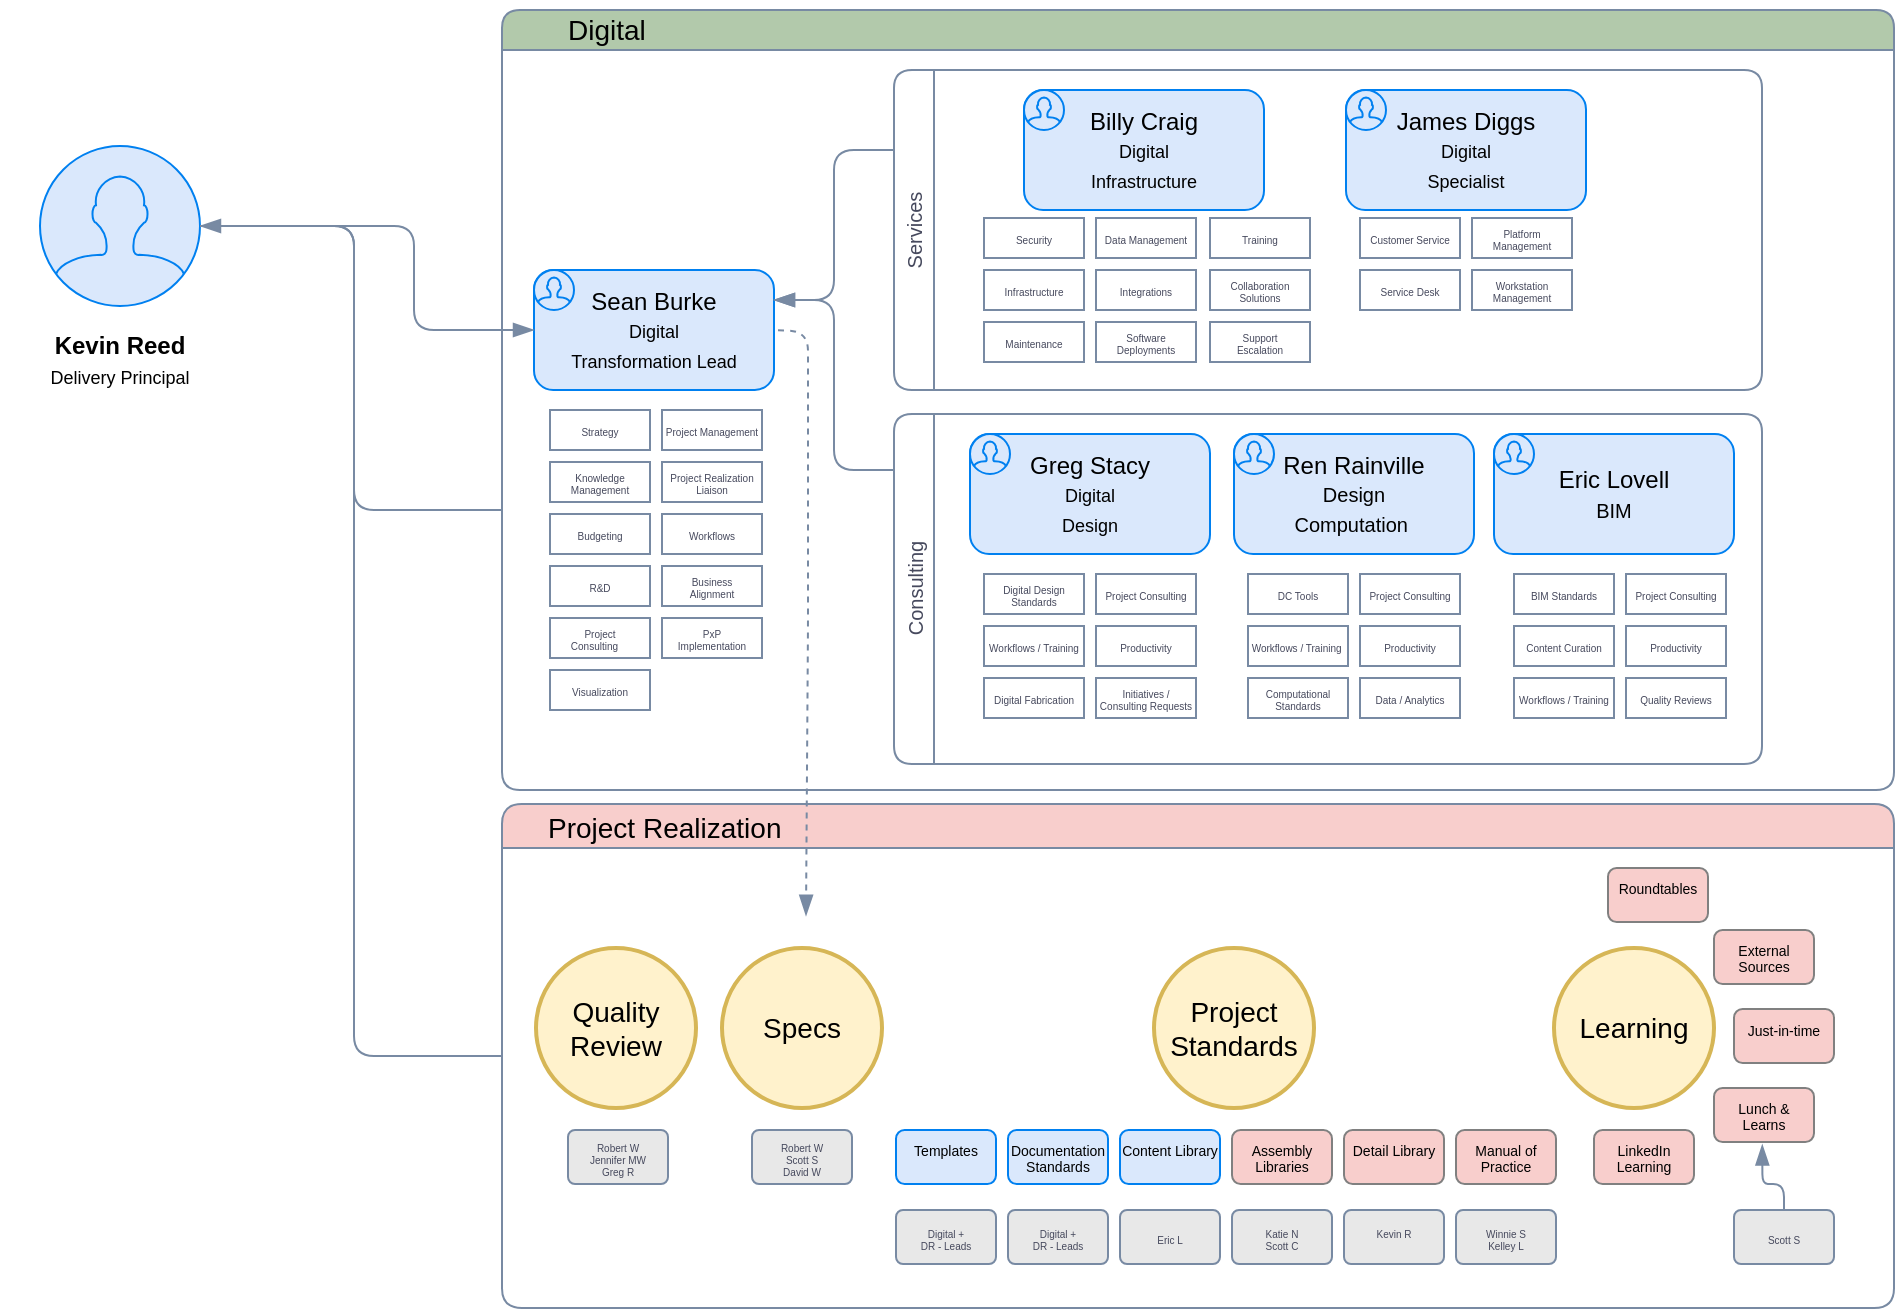 <mxfile version="21.2.1" type="github">
  <diagram id="prtHgNgQTEPvFCAcTncT" name="Page-1">
    <mxGraphModel dx="1470" dy="2276" grid="1" gridSize="10" guides="1" tooltips="1" connect="1" arrows="1" fold="1" page="1" pageScale="1" pageWidth="827" pageHeight="1169" math="0" shadow="0">
      <root>
        <mxCell id="0" />
        <mxCell id="1" parent="0" />
        <mxCell id="FGJcHL9Y1ml9AOconmwc-69" value="" style="swimlane;whiteSpace=wrap;html=1;align=center;labelBackgroundColor=default;endArrow=none;rounded=1;strokeColor=#788AA3;fontColor=#46495D;endFill=0;startSize=22;endSize=8;fillColor=#F8CECC;" parent="1" vertex="1">
          <mxGeometry x="334" y="437" width="696" height="252" as="geometry" />
        </mxCell>
        <mxCell id="FGJcHL9Y1ml9AOconmwc-98" value="Project Realization" style="text;align=left;labelBackgroundColor=none;fontSize=14;" parent="FGJcHL9Y1ml9AOconmwc-69" vertex="1">
          <mxGeometry x="21" y="-3" width="110" height="20" as="geometry" />
        </mxCell>
        <mxCell id="FGJcHL9Y1ml9AOconmwc-101" value="Quality Review" style="ellipse;whiteSpace=wrap;html=1;aspect=fixed;fontSize=14;fillColor=#fff2cc;strokeColor=#d6b656;strokeWidth=2;rounded=1;arcSize=12;" parent="FGJcHL9Y1ml9AOconmwc-69" vertex="1">
          <mxGeometry x="17" y="72" width="80" height="80" as="geometry" />
        </mxCell>
        <mxCell id="-M8wyw6FT1LA_XMjb7wH-20" value="Specs" style="ellipse;whiteSpace=wrap;html=1;aspect=fixed;fontSize=14;fillColor=#fff2cc;strokeColor=#d6b656;strokeWidth=2;rounded=1;arcSize=12;" vertex="1" parent="FGJcHL9Y1ml9AOconmwc-69">
          <mxGeometry x="110" y="72" width="80" height="80" as="geometry" />
        </mxCell>
        <mxCell id="-M8wyw6FT1LA_XMjb7wH-21" value="Project Standards" style="ellipse;whiteSpace=wrap;html=1;aspect=fixed;fontSize=14;fillColor=#fff2cc;strokeColor=#d6b656;strokeWidth=2;rounded=1;arcSize=12;" vertex="1" parent="FGJcHL9Y1ml9AOconmwc-69">
          <mxGeometry x="326" y="72" width="80" height="80" as="geometry" />
        </mxCell>
        <mxCell id="-M8wyw6FT1LA_XMjb7wH-22" value="Learning" style="ellipse;whiteSpace=wrap;html=1;aspect=fixed;fontSize=14;fillColor=#fff2cc;strokeColor=#d6b656;strokeWidth=2;rounded=1;arcSize=12;" vertex="1" parent="FGJcHL9Y1ml9AOconmwc-69">
          <mxGeometry x="526" y="72" width="80" height="80" as="geometry" />
        </mxCell>
        <mxCell id="-M8wyw6FT1LA_XMjb7wH-113" value="Robert W&#xa;Jennifer MW&#xa;Greg R" style="rounded=1;align=center;arcSize=13;fillColor=#E8E8E8;strokeColor=#788AA3;fontColor=#46495D;fontStyle=0;startSize=20;labelBackgroundColor=none;endArrow=none;startArrow=classic;startFill=1;endFill=0;endSize=8;verticalAlign=middle;whiteSpace=wrap;fontSize=5;glass=0;" vertex="1" parent="FGJcHL9Y1ml9AOconmwc-69">
          <mxGeometry x="33" y="163" width="50" height="27" as="geometry" />
        </mxCell>
        <mxCell id="-M8wyw6FT1LA_XMjb7wH-114" value="Digital + &#xa;DR - Leads" style="rounded=1;align=center;arcSize=13;fillColor=#E8E8E8;strokeColor=#788AA3;fontColor=#46495D;fontStyle=0;startSize=20;labelBackgroundColor=none;endArrow=none;startArrow=classic;startFill=1;endFill=0;endSize=8;verticalAlign=middle;whiteSpace=wrap;fontSize=5;glass=0;" vertex="1" parent="FGJcHL9Y1ml9AOconmwc-69">
          <mxGeometry x="197" y="203" width="50" height="27" as="geometry" />
        </mxCell>
        <mxCell id="-M8wyw6FT1LA_XMjb7wH-115" value="Robert W&#xa;Scott S&#xa;David W" style="rounded=1;align=center;arcSize=13;fillColor=#E8E8E8;strokeColor=#788AA3;fontColor=#46495D;fontStyle=0;startSize=20;labelBackgroundColor=none;endArrow=none;startArrow=classic;startFill=1;endFill=0;endSize=8;verticalAlign=middle;whiteSpace=wrap;fontSize=5;glass=0;" vertex="1" parent="FGJcHL9Y1ml9AOconmwc-69">
          <mxGeometry x="125" y="163" width="50" height="27" as="geometry" />
        </mxCell>
        <mxCell id="-M8wyw6FT1LA_XMjb7wH-116" value="Templates" style="rounded=1;align=center;arcSize=16;fillColor=#dae8fc;strokeColor=#0080F0;fontColor=default;fontStyle=0;startSize=20;labelBackgroundColor=none;endArrow=none;startArrow=classic;startFill=1;endFill=0;endSize=8;verticalAlign=top;whiteSpace=wrap;fontSize=7;glass=0;strokeWidth=1;shadow=0;dashed=0;" vertex="1" parent="FGJcHL9Y1ml9AOconmwc-69">
          <mxGeometry x="197" y="163" width="50" height="27" as="geometry" />
        </mxCell>
        <mxCell id="-M8wyw6FT1LA_XMjb7wH-117" value="Digital +&#xa;DR - Leads" style="rounded=1;align=center;arcSize=13;fillColor=#E8E8E8;strokeColor=#788AA3;fontColor=#46495D;fontStyle=0;startSize=20;labelBackgroundColor=none;endArrow=none;startArrow=classic;startFill=1;endFill=0;endSize=8;verticalAlign=middle;whiteSpace=wrap;fontSize=5;glass=0;" vertex="1" parent="FGJcHL9Y1ml9AOconmwc-69">
          <mxGeometry x="253" y="203" width="50" height="27" as="geometry" />
        </mxCell>
        <mxCell id="-M8wyw6FT1LA_XMjb7wH-118" value="Documentation Standards" style="rounded=1;align=center;arcSize=16;fillColor=#dae8fc;strokeColor=#0080F0;fontColor=default;fontStyle=0;startSize=20;labelBackgroundColor=none;endArrow=none;startArrow=classic;startFill=1;endFill=0;endSize=8;verticalAlign=top;whiteSpace=wrap;fontSize=7;glass=0;strokeWidth=1;shadow=0;dashed=0;" vertex="1" parent="FGJcHL9Y1ml9AOconmwc-69">
          <mxGeometry x="253" y="163" width="50" height="27" as="geometry" />
        </mxCell>
        <mxCell id="-M8wyw6FT1LA_XMjb7wH-119" value="Eric L" style="rounded=1;align=center;arcSize=13;fillColor=#E8E8E8;strokeColor=#788AA3;fontColor=#46495D;fontStyle=0;startSize=20;labelBackgroundColor=none;endArrow=none;startArrow=classic;startFill=1;endFill=0;endSize=8;verticalAlign=middle;whiteSpace=wrap;fontSize=5;glass=0;" vertex="1" parent="FGJcHL9Y1ml9AOconmwc-69">
          <mxGeometry x="309" y="203" width="50" height="27" as="geometry" />
        </mxCell>
        <mxCell id="-M8wyw6FT1LA_XMjb7wH-120" value="Content Library" style="rounded=1;align=center;arcSize=16;fillColor=#dae8fc;strokeColor=#0080F0;fontColor=default;fontStyle=0;startSize=20;labelBackgroundColor=none;endArrow=none;startArrow=classic;startFill=1;endFill=0;endSize=8;verticalAlign=top;whiteSpace=wrap;fontSize=7;glass=0;strokeWidth=1;shadow=0;dashed=0;" vertex="1" parent="FGJcHL9Y1ml9AOconmwc-69">
          <mxGeometry x="309" y="163" width="50" height="27" as="geometry" />
        </mxCell>
        <mxCell id="-M8wyw6FT1LA_XMjb7wH-121" value="Katie N&#xa;Scott C" style="rounded=1;align=center;arcSize=13;fillColor=#E8E8E8;strokeColor=#788AA3;fontColor=#46495D;fontStyle=0;startSize=20;labelBackgroundColor=none;endArrow=none;startArrow=classic;startFill=1;endFill=0;endSize=8;verticalAlign=middle;whiteSpace=wrap;fontSize=5;glass=0;" vertex="1" parent="FGJcHL9Y1ml9AOconmwc-69">
          <mxGeometry x="365" y="203" width="50" height="27" as="geometry" />
        </mxCell>
        <mxCell id="-M8wyw6FT1LA_XMjb7wH-122" value="Assembly Libraries" style="rounded=1;align=center;arcSize=16;fillColor=#F8CECC;strokeColor=#808080;fontColor=default;fontStyle=0;startSize=20;labelBackgroundColor=none;endArrow=none;startArrow=classic;startFill=1;endFill=0;endSize=8;verticalAlign=top;whiteSpace=wrap;fontSize=7;glass=0;strokeWidth=1;shadow=0;dashed=0;" vertex="1" parent="FGJcHL9Y1ml9AOconmwc-69">
          <mxGeometry x="365" y="163" width="50" height="27" as="geometry" />
        </mxCell>
        <mxCell id="-M8wyw6FT1LA_XMjb7wH-123" value="Kevin R&#xa;" style="rounded=1;align=center;arcSize=13;fillColor=#E8E8E8;strokeColor=#788AA3;fontColor=#46495D;fontStyle=0;startSize=20;labelBackgroundColor=none;endArrow=none;startArrow=classic;startFill=1;endFill=0;endSize=8;verticalAlign=middle;whiteSpace=wrap;fontSize=5;glass=0;" vertex="1" parent="FGJcHL9Y1ml9AOconmwc-69">
          <mxGeometry x="421" y="203" width="50" height="27" as="geometry" />
        </mxCell>
        <mxCell id="-M8wyw6FT1LA_XMjb7wH-124" value="Detail Library" style="rounded=1;align=center;arcSize=16;fillColor=#F8CECC;strokeColor=#808080;fontColor=default;fontStyle=0;startSize=20;labelBackgroundColor=none;endArrow=none;startArrow=classic;startFill=1;endFill=0;endSize=8;verticalAlign=top;whiteSpace=wrap;fontSize=7;glass=0;strokeWidth=1;shadow=0;dashed=0;" vertex="1" parent="FGJcHL9Y1ml9AOconmwc-69">
          <mxGeometry x="421" y="163" width="50" height="27" as="geometry" />
        </mxCell>
        <mxCell id="-M8wyw6FT1LA_XMjb7wH-125" value="Winnie S&#xa;Kelley L" style="rounded=1;align=center;arcSize=13;fillColor=#E8E8E8;strokeColor=#788AA3;fontColor=#46495D;fontStyle=0;startSize=20;labelBackgroundColor=none;endArrow=none;startArrow=classic;startFill=1;endFill=0;endSize=8;verticalAlign=middle;whiteSpace=wrap;fontSize=5;glass=0;" vertex="1" parent="FGJcHL9Y1ml9AOconmwc-69">
          <mxGeometry x="477" y="203" width="50" height="27" as="geometry" />
        </mxCell>
        <mxCell id="-M8wyw6FT1LA_XMjb7wH-126" value="Manual of Practice" style="rounded=1;align=center;arcSize=16;fillColor=#F8CECC;strokeColor=#808080;fontColor=default;fontStyle=0;startSize=20;labelBackgroundColor=none;endArrow=none;startArrow=classic;startFill=1;endFill=0;endSize=8;verticalAlign=top;whiteSpace=wrap;fontSize=7;glass=0;strokeWidth=1;shadow=0;dashed=0;" vertex="1" parent="FGJcHL9Y1ml9AOconmwc-69">
          <mxGeometry x="477" y="163" width="50" height="27" as="geometry" />
        </mxCell>
        <mxCell id="-M8wyw6FT1LA_XMjb7wH-127" value="LinkedIn Learning" style="rounded=1;align=center;arcSize=16;fillColor=#F8CECC;strokeColor=#808080;fontColor=default;fontStyle=0;startSize=20;labelBackgroundColor=none;endArrow=none;startArrow=classic;startFill=1;endFill=0;endSize=8;verticalAlign=top;whiteSpace=wrap;fontSize=7;glass=0;strokeWidth=1;shadow=0;dashed=0;" vertex="1" parent="FGJcHL9Y1ml9AOconmwc-69">
          <mxGeometry x="546" y="163" width="50" height="27" as="geometry" />
        </mxCell>
        <mxCell id="-M8wyw6FT1LA_XMjb7wH-128" value="Lunch &amp; Learns" style="rounded=1;align=center;arcSize=16;fillColor=#F8CECC;strokeColor=#808080;fontColor=default;fontStyle=0;startSize=20;labelBackgroundColor=none;endArrow=none;startArrow=classic;startFill=1;endFill=0;endSize=8;verticalAlign=top;whiteSpace=wrap;fontSize=7;glass=0;strokeWidth=1;shadow=0;dashed=0;" vertex="1" parent="FGJcHL9Y1ml9AOconmwc-69">
          <mxGeometry x="606" y="142" width="50" height="27" as="geometry" />
        </mxCell>
        <mxCell id="-M8wyw6FT1LA_XMjb7wH-129" value="Just-in-time" style="rounded=1;align=center;arcSize=16;fillColor=#F8CECC;strokeColor=#808080;fontColor=default;fontStyle=0;startSize=20;labelBackgroundColor=none;endArrow=none;startArrow=classic;startFill=1;endFill=0;endSize=8;verticalAlign=top;whiteSpace=wrap;fontSize=7;glass=0;strokeWidth=1;shadow=0;dashed=0;" vertex="1" parent="FGJcHL9Y1ml9AOconmwc-69">
          <mxGeometry x="616" y="102.5" width="50" height="27" as="geometry" />
        </mxCell>
        <mxCell id="-M8wyw6FT1LA_XMjb7wH-130" value="External Sources" style="rounded=1;align=center;arcSize=16;fillColor=#F8CECC;strokeColor=#808080;fontColor=default;fontStyle=0;startSize=20;labelBackgroundColor=none;endArrow=none;startArrow=classic;startFill=1;endFill=0;endSize=8;verticalAlign=top;whiteSpace=wrap;fontSize=7;glass=0;strokeWidth=1;shadow=0;dashed=0;" vertex="1" parent="FGJcHL9Y1ml9AOconmwc-69">
          <mxGeometry x="606" y="63" width="50" height="27" as="geometry" />
        </mxCell>
        <mxCell id="-M8wyw6FT1LA_XMjb7wH-132" style="edgeStyle=orthogonalEdgeStyle;rounded=1;orthogonalLoop=1;jettySize=auto;html=1;entryX=0.483;entryY=1.046;entryDx=0;entryDy=0;entryPerimeter=0;endArrow=blockThin;fontSize=12;strokeColor=#788AA3;fontColor=#46495D;endFill=1;startSize=8;endSize=8;fillColor=#B2C9AB;" edge="1" parent="FGJcHL9Y1ml9AOconmwc-69" source="-M8wyw6FT1LA_XMjb7wH-131" target="-M8wyw6FT1LA_XMjb7wH-128">
          <mxGeometry relative="1" as="geometry">
            <Array as="points">
              <mxPoint x="641" y="190" />
              <mxPoint x="630" y="190" />
            </Array>
          </mxGeometry>
        </mxCell>
        <mxCell id="-M8wyw6FT1LA_XMjb7wH-131" value="Scott S" style="rounded=1;align=center;arcSize=13;fillColor=#E8E8E8;strokeColor=#788AA3;fontColor=#46495D;fontStyle=0;startSize=20;labelBackgroundColor=none;endArrow=none;startArrow=classic;startFill=1;endFill=0;endSize=8;verticalAlign=middle;whiteSpace=wrap;fontSize=5;glass=0;" vertex="1" parent="FGJcHL9Y1ml9AOconmwc-69">
          <mxGeometry x="616" y="203" width="50" height="27" as="geometry" />
        </mxCell>
        <mxCell id="-M8wyw6FT1LA_XMjb7wH-133" value="Roundtables" style="rounded=1;align=center;arcSize=16;fillColor=#F8CECC;strokeColor=#808080;fontColor=default;fontStyle=0;startSize=20;labelBackgroundColor=none;endArrow=none;startArrow=classic;startFill=1;endFill=0;endSize=8;verticalAlign=top;whiteSpace=wrap;fontSize=7;glass=0;strokeWidth=1;shadow=0;dashed=0;" vertex="1" parent="FGJcHL9Y1ml9AOconmwc-69">
          <mxGeometry x="553" y="32" width="50" height="27" as="geometry" />
        </mxCell>
        <mxCell id="FGJcHL9Y1ml9AOconmwc-68" value="" style="swimlane;whiteSpace=wrap;html=1;align=center;labelBackgroundColor=default;endArrow=none;rounded=1;strokeColor=#788AA3;fontColor=#46495D;startArrow=classic;startFill=1;endFill=0;startSize=20;endSize=8;fillColor=#B2C9AB;" parent="1" vertex="1">
          <mxGeometry x="334" y="40" width="696" height="390" as="geometry" />
        </mxCell>
        <mxCell id="FGJcHL9Y1ml9AOconmwc-78" value="" style="group" parent="FGJcHL9Y1ml9AOconmwc-68" vertex="1" connectable="0">
          <mxGeometry x="16" y="130" width="120" height="60" as="geometry" />
        </mxCell>
        <mxCell id="-M8wyw6FT1LA_XMjb7wH-53" style="edgeStyle=orthogonalEdgeStyle;rounded=1;orthogonalLoop=1;jettySize=auto;html=1;endArrow=blockThin;fontSize=12;strokeColor=#788AA3;startSize=8;endSize=8;fillColor=#B2C9AB;dashed=1;endFill=1;" edge="1" parent="FGJcHL9Y1ml9AOconmwc-78">
          <mxGeometry relative="1" as="geometry">
            <mxPoint x="136" y="322.857" as="targetPoint" />
            <mxPoint x="116" y="30.037" as="sourcePoint" />
          </mxGeometry>
        </mxCell>
        <mxCell id="FGJcHL9Y1ml9AOconmwc-74" value="Sean Burke&lt;br&gt;&lt;font style=&quot;font-size: 9px;&quot;&gt;Digital &lt;br&gt;Transformation Lead&lt;/font&gt;" style="whiteSpace=wrap;html=1;fontSize=12;fillColor=#dae8fc;strokeColor=#0080F0;strokeWidth=1;rounded=1;arcSize=16;glass=0;shadow=0;labelBackgroundColor=none;dashed=0;" parent="FGJcHL9Y1ml9AOconmwc-78" vertex="1">
          <mxGeometry width="120" height="60" as="geometry" />
        </mxCell>
        <mxCell id="FGJcHL9Y1ml9AOconmwc-75" value="" style="html=1;verticalLabelPosition=bottom;align=center;labelBackgroundColor=#ffffff;verticalAlign=top;strokeWidth=1;strokeColor=#0080F0;shadow=0;dashed=0;shape=mxgraph.ios7.icons.user;rounded=1;glass=0;fontFamily=Helvetica;fontSize=12;fontColor=default;fillColor=#dae8fc;" parent="FGJcHL9Y1ml9AOconmwc-78" vertex="1">
          <mxGeometry width="20" height="20" as="geometry" />
        </mxCell>
        <mxCell id="-M8wyw6FT1LA_XMjb7wH-44" style="edgeStyle=orthogonalEdgeStyle;rounded=1;orthogonalLoop=1;jettySize=auto;html=1;endArrow=blockThin;fontSize=12;strokeColor=#788AA3;fontColor=#46495D;startSize=8;endSize=8;fillColor=#B2C9AB;endFill=1;startArrow=none;startFill=0;entryX=1;entryY=0.25;entryDx=0;entryDy=0;" edge="1" parent="FGJcHL9Y1ml9AOconmwc-68" source="-M8wyw6FT1LA_XMjb7wH-42" target="FGJcHL9Y1ml9AOconmwc-74">
          <mxGeometry relative="1" as="geometry">
            <mxPoint x="176" y="120" as="targetPoint" />
            <Array as="points">
              <mxPoint x="166" y="70" />
              <mxPoint x="166" y="145" />
            </Array>
          </mxGeometry>
        </mxCell>
        <mxCell id="-M8wyw6FT1LA_XMjb7wH-42" value="&lt;span style=&quot;font-weight: normal;&quot;&gt;&lt;font style=&quot;font-size: 10px;&quot;&gt;Services&lt;/font&gt;&lt;/span&gt;" style="swimlane;horizontal=0;whiteSpace=wrap;html=1;labelBackgroundColor=default;endArrow=blockThin;rounded=1;strokeColor=#788AA3;fontColor=#46495D;startSize=20;endSize=8;fillColor=none;endFill=1;startArrow=classic;startFill=1;" vertex="1" parent="FGJcHL9Y1ml9AOconmwc-68">
          <mxGeometry x="196" y="30" width="434" height="160" as="geometry">
            <mxRectangle x="196" y="30" width="40" height="70" as="alternateBounds" />
          </mxGeometry>
        </mxCell>
        <mxCell id="FGJcHL9Y1ml9AOconmwc-85" value="" style="group" parent="-M8wyw6FT1LA_XMjb7wH-42" vertex="1" connectable="0">
          <mxGeometry x="65" y="10" width="120" height="60" as="geometry" />
        </mxCell>
        <mxCell id="FGJcHL9Y1ml9AOconmwc-86" value="Billy Craig&lt;br&gt;&lt;font style=&quot;font-size: 9px;&quot;&gt;Digital &lt;br&gt;Infrastructure&lt;/font&gt;" style="whiteSpace=wrap;html=1;fontSize=12;fillColor=#dae8fc;strokeColor=#0080F0;strokeWidth=1;rounded=1;arcSize=16;glass=0;shadow=0;labelBackgroundColor=none;dashed=0;" parent="FGJcHL9Y1ml9AOconmwc-85" vertex="1">
          <mxGeometry width="120" height="60" as="geometry" />
        </mxCell>
        <mxCell id="FGJcHL9Y1ml9AOconmwc-87" value="" style="html=1;verticalLabelPosition=bottom;align=center;labelBackgroundColor=#ffffff;verticalAlign=top;strokeWidth=1;strokeColor=#0080F0;shadow=0;dashed=0;shape=mxgraph.ios7.icons.user;rounded=1;glass=0;fontFamily=Helvetica;fontSize=12;fontColor=default;fillColor=#dae8fc;" parent="FGJcHL9Y1ml9AOconmwc-85" vertex="1">
          <mxGeometry width="20" height="20" as="geometry" />
        </mxCell>
        <mxCell id="FGJcHL9Y1ml9AOconmwc-82" value="" style="group" parent="-M8wyw6FT1LA_XMjb7wH-42" vertex="1" connectable="0">
          <mxGeometry x="226" y="10" width="120" height="60" as="geometry" />
        </mxCell>
        <mxCell id="FGJcHL9Y1ml9AOconmwc-83" value="James Diggs&lt;br&gt;&lt;font style=&quot;font-size: 9px;&quot;&gt;Digital &lt;br&gt;Specialist&lt;/font&gt;" style="whiteSpace=wrap;html=1;fontSize=12;fillColor=#dae8fc;strokeColor=#0080F0;strokeWidth=1;rounded=1;arcSize=16;glass=0;shadow=0;labelBackgroundColor=none;dashed=0;" parent="FGJcHL9Y1ml9AOconmwc-82" vertex="1">
          <mxGeometry width="120" height="60" as="geometry" />
        </mxCell>
        <mxCell id="FGJcHL9Y1ml9AOconmwc-84" value="" style="html=1;verticalLabelPosition=bottom;align=center;labelBackgroundColor=#ffffff;verticalAlign=top;strokeWidth=1;strokeColor=#0080F0;shadow=0;dashed=0;shape=mxgraph.ios7.icons.user;rounded=1;glass=0;fontFamily=Helvetica;fontSize=12;fontColor=default;fillColor=#dae8fc;" parent="FGJcHL9Y1ml9AOconmwc-82" vertex="1">
          <mxGeometry width="20" height="20" as="geometry" />
        </mxCell>
        <mxCell id="-M8wyw6FT1LA_XMjb7wH-96" value="" style="group" vertex="1" connectable="0" parent="-M8wyw6FT1LA_XMjb7wH-42">
          <mxGeometry x="233" y="74" width="106" height="72" as="geometry" />
        </mxCell>
        <mxCell id="-M8wyw6FT1LA_XMjb7wH-97" value="Customer Service" style="rounded=1;align=center;arcSize=0;fillColor=none;strokeColor=#788AA3;fontColor=#46495D;fontStyle=0;startSize=20;labelBackgroundColor=none;endArrow=none;startArrow=classic;startFill=1;endFill=0;endSize=8;verticalAlign=middle;whiteSpace=wrap;fontSize=5;glass=0;" vertex="1" parent="-M8wyw6FT1LA_XMjb7wH-96">
          <mxGeometry width="50" height="20" as="geometry" />
        </mxCell>
        <mxCell id="-M8wyw6FT1LA_XMjb7wH-98" value="Platform Management" style="rounded=1;align=center;arcSize=0;fillColor=none;strokeColor=#788AA3;fontColor=#46495D;fontStyle=0;startSize=20;labelBackgroundColor=none;endArrow=none;startArrow=classic;startFill=1;endFill=0;endSize=8;verticalAlign=middle;whiteSpace=wrap;fontSize=5;" vertex="1" parent="-M8wyw6FT1LA_XMjb7wH-96">
          <mxGeometry x="56" width="50" height="20" as="geometry" />
        </mxCell>
        <mxCell id="-M8wyw6FT1LA_XMjb7wH-99" value="Service Desk" style="rounded=1;align=center;arcSize=0;fillColor=none;strokeColor=#788AA3;fontColor=#46495D;fontStyle=0;startSize=20;labelBackgroundColor=none;endArrow=none;startArrow=classic;startFill=1;endFill=0;endSize=8;verticalAlign=middle;whiteSpace=wrap;fontSize=5;" vertex="1" parent="-M8wyw6FT1LA_XMjb7wH-96">
          <mxGeometry y="26" width="50" height="20" as="geometry" />
        </mxCell>
        <mxCell id="-M8wyw6FT1LA_XMjb7wH-100" value="Workstation Management" style="rounded=1;align=center;arcSize=0;fillColor=none;strokeColor=#788AA3;fontColor=#46495D;fontStyle=0;startSize=20;labelBackgroundColor=none;endArrow=none;startArrow=classic;startFill=1;endFill=0;endSize=8;verticalAlign=middle;whiteSpace=wrap;fontSize=5;" vertex="1" parent="-M8wyw6FT1LA_XMjb7wH-96">
          <mxGeometry x="56" y="26" width="50" height="20" as="geometry" />
        </mxCell>
        <mxCell id="-M8wyw6FT1LA_XMjb7wH-103" value="" style="group" vertex="1" connectable="0" parent="-M8wyw6FT1LA_XMjb7wH-42">
          <mxGeometry x="45" y="74" width="106" height="72" as="geometry" />
        </mxCell>
        <mxCell id="-M8wyw6FT1LA_XMjb7wH-104" value="Security" style="rounded=1;align=center;arcSize=0;fillColor=none;strokeColor=#788AA3;fontColor=#46495D;fontStyle=0;startSize=20;labelBackgroundColor=none;endArrow=none;startArrow=classic;startFill=1;endFill=0;endSize=8;verticalAlign=middle;whiteSpace=wrap;fontSize=5;glass=0;" vertex="1" parent="-M8wyw6FT1LA_XMjb7wH-103">
          <mxGeometry width="50" height="20" as="geometry" />
        </mxCell>
        <mxCell id="-M8wyw6FT1LA_XMjb7wH-105" value="Data Management" style="rounded=1;align=center;arcSize=0;fillColor=none;strokeColor=#788AA3;fontColor=#46495D;fontStyle=0;startSize=20;labelBackgroundColor=none;endArrow=none;startArrow=classic;startFill=1;endFill=0;endSize=8;verticalAlign=middle;whiteSpace=wrap;fontSize=5;" vertex="1" parent="-M8wyw6FT1LA_XMjb7wH-103">
          <mxGeometry x="56" width="50" height="20" as="geometry" />
        </mxCell>
        <mxCell id="-M8wyw6FT1LA_XMjb7wH-106" value="Infrastructure" style="rounded=1;align=center;arcSize=0;fillColor=none;strokeColor=#788AA3;fontColor=#46495D;fontStyle=0;startSize=20;labelBackgroundColor=none;endArrow=none;startArrow=classic;startFill=1;endFill=0;endSize=8;verticalAlign=middle;whiteSpace=wrap;fontSize=5;" vertex="1" parent="-M8wyw6FT1LA_XMjb7wH-103">
          <mxGeometry y="26" width="50" height="20" as="geometry" />
        </mxCell>
        <mxCell id="-M8wyw6FT1LA_XMjb7wH-107" value="Integrations" style="rounded=1;align=center;arcSize=0;fillColor=none;strokeColor=#788AA3;fontColor=#46495D;fontStyle=0;startSize=20;labelBackgroundColor=none;endArrow=none;startArrow=classic;startFill=1;endFill=0;endSize=8;verticalAlign=middle;whiteSpace=wrap;fontSize=5;" vertex="1" parent="-M8wyw6FT1LA_XMjb7wH-103">
          <mxGeometry x="56" y="26" width="50" height="20" as="geometry" />
        </mxCell>
        <mxCell id="-M8wyw6FT1LA_XMjb7wH-108" value="Maintenance" style="rounded=1;align=center;arcSize=0;fillColor=none;strokeColor=#788AA3;fontColor=#46495D;fontStyle=0;startSize=20;labelBackgroundColor=none;endArrow=none;startArrow=classic;startFill=1;endFill=0;endSize=8;verticalAlign=middle;whiteSpace=wrap;fontSize=5;perimeterSpacing=0;" vertex="1" parent="-M8wyw6FT1LA_XMjb7wH-103">
          <mxGeometry y="52" width="50" height="20" as="geometry" />
        </mxCell>
        <mxCell id="-M8wyw6FT1LA_XMjb7wH-109" value="Software Deployments" style="rounded=1;align=center;arcSize=0;fillColor=none;strokeColor=#788AA3;fontColor=#46495D;fontStyle=0;startSize=20;labelBackgroundColor=none;endArrow=none;startArrow=classic;startFill=1;endFill=0;endSize=8;verticalAlign=middle;whiteSpace=wrap;fontSize=5;" vertex="1" parent="-M8wyw6FT1LA_XMjb7wH-103">
          <mxGeometry x="56" y="52" width="50" height="20" as="geometry" />
        </mxCell>
        <mxCell id="-M8wyw6FT1LA_XMjb7wH-110" value="Training" style="rounded=1;align=center;arcSize=0;fillColor=none;strokeColor=#788AA3;fontColor=#46495D;fontStyle=0;startSize=20;labelBackgroundColor=none;endArrow=none;startArrow=classic;startFill=1;endFill=0;endSize=8;verticalAlign=middle;whiteSpace=wrap;fontSize=5;" vertex="1" parent="-M8wyw6FT1LA_XMjb7wH-42">
          <mxGeometry x="158" y="74" width="50" height="20" as="geometry" />
        </mxCell>
        <mxCell id="-M8wyw6FT1LA_XMjb7wH-111" value="Collaboration Solutions" style="rounded=1;align=center;arcSize=0;fillColor=none;strokeColor=#788AA3;fontColor=#46495D;fontStyle=0;startSize=20;labelBackgroundColor=none;endArrow=none;startArrow=classic;startFill=1;endFill=0;endSize=8;verticalAlign=middle;whiteSpace=wrap;fontSize=5;" vertex="1" parent="-M8wyw6FT1LA_XMjb7wH-42">
          <mxGeometry x="158" y="100" width="50" height="20" as="geometry" />
        </mxCell>
        <mxCell id="-M8wyw6FT1LA_XMjb7wH-112" value="Support&#xa;Escalation" style="rounded=1;align=center;arcSize=0;fillColor=none;strokeColor=#788AA3;fontColor=#46495D;fontStyle=0;startSize=20;labelBackgroundColor=none;endArrow=none;startArrow=classic;startFill=1;endFill=0;endSize=8;verticalAlign=middle;whiteSpace=wrap;fontSize=5;" vertex="1" parent="-M8wyw6FT1LA_XMjb7wH-42">
          <mxGeometry x="158" y="126" width="50" height="20" as="geometry" />
        </mxCell>
        <mxCell id="-M8wyw6FT1LA_XMjb7wH-52" style="edgeStyle=orthogonalEdgeStyle;rounded=1;orthogonalLoop=1;jettySize=auto;html=1;entryX=1;entryY=0.25;entryDx=0;entryDy=0;endArrow=blockThin;fontSize=12;strokeColor=#788AA3;fontColor=#46495D;startSize=8;endSize=8;fillColor=#B2C9AB;endFill=1;startArrow=none;startFill=0;" edge="1" parent="FGJcHL9Y1ml9AOconmwc-68" source="-M8wyw6FT1LA_XMjb7wH-45" target="FGJcHL9Y1ml9AOconmwc-74">
          <mxGeometry relative="1" as="geometry">
            <Array as="points">
              <mxPoint x="166" y="230" />
              <mxPoint x="166" y="145" />
            </Array>
          </mxGeometry>
        </mxCell>
        <mxCell id="-M8wyw6FT1LA_XMjb7wH-45" value="&lt;span style=&quot;font-weight: normal;&quot;&gt;&lt;font style=&quot;font-size: 10px;&quot;&gt;Consulting&lt;/font&gt;&lt;/span&gt;" style="swimlane;horizontal=0;whiteSpace=wrap;html=1;labelBackgroundColor=default;endArrow=blockThin;rounded=1;strokeColor=#788AA3;fontColor=#46495D;startSize=20;endSize=8;fillColor=none;endFill=1;startArrow=classic;startFill=1;" vertex="1" parent="FGJcHL9Y1ml9AOconmwc-68">
          <mxGeometry x="196" y="202" width="434" height="175" as="geometry">
            <mxRectangle x="196" y="190" width="40" height="70" as="alternateBounds" />
          </mxGeometry>
        </mxCell>
        <mxCell id="FGJcHL9Y1ml9AOconmwc-79" value="" style="group" parent="-M8wyw6FT1LA_XMjb7wH-45" vertex="1" connectable="0">
          <mxGeometry x="38" y="10" width="120" height="60" as="geometry" />
        </mxCell>
        <mxCell id="FGJcHL9Y1ml9AOconmwc-80" value="Greg Stacy&lt;br&gt;&lt;font style=&quot;font-size: 9px;&quot;&gt;Digital &lt;br&gt;Design&lt;/font&gt;" style="whiteSpace=wrap;html=1;fontSize=12;fillColor=#dae8fc;strokeColor=#0080F0;strokeWidth=1;rounded=1;arcSize=16;glass=0;shadow=0;labelBackgroundColor=none;dashed=0;" parent="FGJcHL9Y1ml9AOconmwc-79" vertex="1">
          <mxGeometry width="120" height="60" as="geometry" />
        </mxCell>
        <mxCell id="FGJcHL9Y1ml9AOconmwc-81" value="" style="html=1;verticalLabelPosition=bottom;align=center;labelBackgroundColor=#ffffff;verticalAlign=top;strokeWidth=1;strokeColor=#0080F0;shadow=0;dashed=0;shape=mxgraph.ios7.icons.user;rounded=1;glass=0;fontFamily=Helvetica;fontSize=12;fontColor=default;fillColor=#dae8fc;" parent="FGJcHL9Y1ml9AOconmwc-79" vertex="1">
          <mxGeometry width="20" height="20" as="geometry" />
        </mxCell>
        <mxCell id="FGJcHL9Y1ml9AOconmwc-88" value="" style="group" parent="-M8wyw6FT1LA_XMjb7wH-45" vertex="1" connectable="0">
          <mxGeometry x="170" y="10" width="120" height="60" as="geometry" />
        </mxCell>
        <mxCell id="FGJcHL9Y1ml9AOconmwc-89" value="Ren Rainville&lt;br&gt;&lt;font size=&quot;1&quot;&gt;Design&lt;br&gt;Computation&amp;nbsp;&lt;/font&gt;" style="whiteSpace=wrap;html=1;fontSize=12;fillColor=#dae8fc;strokeColor=#0080F0;strokeWidth=1;rounded=1;arcSize=16;glass=0;shadow=0;labelBackgroundColor=none;dashed=0;" parent="FGJcHL9Y1ml9AOconmwc-88" vertex="1">
          <mxGeometry width="120" height="60" as="geometry" />
        </mxCell>
        <mxCell id="FGJcHL9Y1ml9AOconmwc-90" value="" style="html=1;verticalLabelPosition=bottom;align=center;labelBackgroundColor=#ffffff;verticalAlign=top;strokeWidth=1;strokeColor=#0080F0;shadow=0;dashed=0;shape=mxgraph.ios7.icons.user;rounded=1;glass=0;fontFamily=Helvetica;fontSize=12;fontColor=default;fillColor=#dae8fc;" parent="FGJcHL9Y1ml9AOconmwc-88" vertex="1">
          <mxGeometry width="20" height="20" as="geometry" />
        </mxCell>
        <mxCell id="FGJcHL9Y1ml9AOconmwc-91" value="" style="group" parent="-M8wyw6FT1LA_XMjb7wH-45" vertex="1" connectable="0">
          <mxGeometry x="300" y="10" width="120" height="60" as="geometry" />
        </mxCell>
        <mxCell id="FGJcHL9Y1ml9AOconmwc-92" value="Eric Lovell&lt;br&gt;&lt;font size=&quot;1&quot;&gt;BIM&lt;/font&gt;" style="whiteSpace=wrap;html=1;fontSize=12;fillColor=#dae8fc;strokeColor=#0080F0;strokeWidth=1;rounded=1;arcSize=16;glass=0;shadow=0;labelBackgroundColor=none;dashed=0;" parent="FGJcHL9Y1ml9AOconmwc-91" vertex="1">
          <mxGeometry width="120" height="60" as="geometry" />
        </mxCell>
        <mxCell id="FGJcHL9Y1ml9AOconmwc-93" value="" style="html=1;verticalLabelPosition=bottom;align=center;labelBackgroundColor=#ffffff;verticalAlign=top;strokeWidth=1;strokeColor=#0080F0;shadow=0;dashed=0;shape=mxgraph.ios7.icons.user;rounded=1;glass=0;fontFamily=Helvetica;fontSize=12;fontColor=default;fillColor=#dae8fc;" parent="FGJcHL9Y1ml9AOconmwc-91" vertex="1">
          <mxGeometry width="20" height="20" as="geometry" />
        </mxCell>
        <mxCell id="-M8wyw6FT1LA_XMjb7wH-80" value="" style="group" vertex="1" connectable="0" parent="-M8wyw6FT1LA_XMjb7wH-45">
          <mxGeometry x="45" y="80" width="106" height="72" as="geometry" />
        </mxCell>
        <mxCell id="-M8wyw6FT1LA_XMjb7wH-69" value="Digital Design Standards" style="rounded=1;align=center;arcSize=0;fillColor=none;strokeColor=#788AA3;fontColor=#46495D;fontStyle=0;startSize=20;labelBackgroundColor=none;endArrow=none;startArrow=classic;startFill=1;endFill=0;endSize=8;verticalAlign=middle;whiteSpace=wrap;fontSize=5;glass=0;" vertex="1" parent="-M8wyw6FT1LA_XMjb7wH-80">
          <mxGeometry width="50" height="20" as="geometry" />
        </mxCell>
        <mxCell id="-M8wyw6FT1LA_XMjb7wH-70" value="Project Consulting" style="rounded=1;align=center;arcSize=0;fillColor=none;strokeColor=#788AA3;fontColor=#46495D;fontStyle=0;startSize=20;labelBackgroundColor=none;endArrow=none;startArrow=classic;startFill=1;endFill=0;endSize=8;verticalAlign=middle;whiteSpace=wrap;fontSize=5;" vertex="1" parent="-M8wyw6FT1LA_XMjb7wH-80">
          <mxGeometry x="56" width="50" height="20" as="geometry" />
        </mxCell>
        <mxCell id="-M8wyw6FT1LA_XMjb7wH-71" value="Workflows / Training" style="rounded=1;align=center;arcSize=0;fillColor=none;strokeColor=#788AA3;fontColor=#46495D;fontStyle=0;startSize=20;labelBackgroundColor=none;endArrow=none;startArrow=classic;startFill=1;endFill=0;endSize=8;verticalAlign=middle;whiteSpace=wrap;fontSize=5;" vertex="1" parent="-M8wyw6FT1LA_XMjb7wH-80">
          <mxGeometry y="26" width="50" height="20" as="geometry" />
        </mxCell>
        <mxCell id="-M8wyw6FT1LA_XMjb7wH-72" value="Productivity" style="rounded=1;align=center;arcSize=0;fillColor=none;strokeColor=#788AA3;fontColor=#46495D;fontStyle=0;startSize=20;labelBackgroundColor=none;endArrow=none;startArrow=classic;startFill=1;endFill=0;endSize=8;verticalAlign=middle;whiteSpace=wrap;fontSize=5;" vertex="1" parent="-M8wyw6FT1LA_XMjb7wH-80">
          <mxGeometry x="56" y="26" width="50" height="20" as="geometry" />
        </mxCell>
        <mxCell id="-M8wyw6FT1LA_XMjb7wH-73" value="Digital Fabrication" style="rounded=1;align=center;arcSize=0;fillColor=none;strokeColor=#788AA3;fontColor=#46495D;fontStyle=0;startSize=20;labelBackgroundColor=none;endArrow=none;startArrow=classic;startFill=1;endFill=0;endSize=8;verticalAlign=middle;whiteSpace=wrap;fontSize=5;perimeterSpacing=0;" vertex="1" parent="-M8wyw6FT1LA_XMjb7wH-80">
          <mxGeometry y="52" width="50" height="20" as="geometry" />
        </mxCell>
        <mxCell id="-M8wyw6FT1LA_XMjb7wH-74" value="Initiatives / Consulting Requests" style="rounded=1;align=center;arcSize=0;fillColor=none;strokeColor=#788AA3;fontColor=#46495D;fontStyle=0;startSize=20;labelBackgroundColor=none;endArrow=none;startArrow=classic;startFill=1;endFill=0;endSize=8;verticalAlign=middle;whiteSpace=wrap;fontSize=5;" vertex="1" parent="-M8wyw6FT1LA_XMjb7wH-80">
          <mxGeometry x="56" y="52" width="50" height="20" as="geometry" />
        </mxCell>
        <mxCell id="-M8wyw6FT1LA_XMjb7wH-81" value="" style="group" vertex="1" connectable="0" parent="-M8wyw6FT1LA_XMjb7wH-45">
          <mxGeometry x="177" y="80" width="106" height="72" as="geometry" />
        </mxCell>
        <mxCell id="-M8wyw6FT1LA_XMjb7wH-82" value="DC Tools" style="rounded=1;align=center;arcSize=0;fillColor=none;strokeColor=#788AA3;fontColor=#46495D;fontStyle=0;startSize=20;labelBackgroundColor=none;endArrow=none;startArrow=classic;startFill=1;endFill=0;endSize=8;verticalAlign=middle;whiteSpace=wrap;fontSize=5;glass=0;" vertex="1" parent="-M8wyw6FT1LA_XMjb7wH-81">
          <mxGeometry width="50" height="20" as="geometry" />
        </mxCell>
        <mxCell id="-M8wyw6FT1LA_XMjb7wH-83" value="Project Consulting" style="rounded=1;align=center;arcSize=0;fillColor=none;strokeColor=#788AA3;fontColor=#46495D;fontStyle=0;startSize=20;labelBackgroundColor=none;endArrow=none;startArrow=classic;startFill=1;endFill=0;endSize=8;verticalAlign=middle;whiteSpace=wrap;fontSize=5;" vertex="1" parent="-M8wyw6FT1LA_XMjb7wH-81">
          <mxGeometry x="56" width="50" height="20" as="geometry" />
        </mxCell>
        <mxCell id="-M8wyw6FT1LA_XMjb7wH-84" value="Workflows / Training " style="rounded=1;align=center;arcSize=0;fillColor=none;strokeColor=#788AA3;fontColor=#46495D;fontStyle=0;startSize=20;labelBackgroundColor=none;endArrow=none;startArrow=classic;startFill=1;endFill=0;endSize=8;verticalAlign=middle;whiteSpace=wrap;fontSize=5;" vertex="1" parent="-M8wyw6FT1LA_XMjb7wH-81">
          <mxGeometry y="26" width="50" height="20" as="geometry" />
        </mxCell>
        <mxCell id="-M8wyw6FT1LA_XMjb7wH-85" value="Productivity" style="rounded=1;align=center;arcSize=0;fillColor=none;strokeColor=#788AA3;fontColor=#46495D;fontStyle=0;startSize=20;labelBackgroundColor=none;endArrow=none;startArrow=classic;startFill=1;endFill=0;endSize=8;verticalAlign=middle;whiteSpace=wrap;fontSize=5;" vertex="1" parent="-M8wyw6FT1LA_XMjb7wH-81">
          <mxGeometry x="56" y="26" width="50" height="20" as="geometry" />
        </mxCell>
        <mxCell id="-M8wyw6FT1LA_XMjb7wH-86" value="Computational Standards" style="rounded=1;align=center;arcSize=0;fillColor=none;strokeColor=#788AA3;fontColor=#46495D;fontStyle=0;startSize=20;labelBackgroundColor=none;endArrow=none;startArrow=classic;startFill=1;endFill=0;endSize=8;verticalAlign=middle;whiteSpace=wrap;fontSize=5;perimeterSpacing=0;" vertex="1" parent="-M8wyw6FT1LA_XMjb7wH-81">
          <mxGeometry y="52" width="50" height="20" as="geometry" />
        </mxCell>
        <mxCell id="-M8wyw6FT1LA_XMjb7wH-87" value="Data / Analytics" style="rounded=1;align=center;arcSize=0;fillColor=none;strokeColor=#788AA3;fontColor=#46495D;fontStyle=0;startSize=20;labelBackgroundColor=none;endArrow=none;startArrow=classic;startFill=1;endFill=0;endSize=8;verticalAlign=middle;whiteSpace=wrap;fontSize=5;" vertex="1" parent="-M8wyw6FT1LA_XMjb7wH-81">
          <mxGeometry x="56" y="52" width="50" height="20" as="geometry" />
        </mxCell>
        <mxCell id="-M8wyw6FT1LA_XMjb7wH-89" value="" style="group" vertex="1" connectable="0" parent="-M8wyw6FT1LA_XMjb7wH-45">
          <mxGeometry x="310" y="80" width="106" height="72" as="geometry" />
        </mxCell>
        <mxCell id="-M8wyw6FT1LA_XMjb7wH-90" value="BIM Standards" style="rounded=1;align=center;arcSize=0;fillColor=none;strokeColor=#788AA3;fontColor=#46495D;fontStyle=0;startSize=20;labelBackgroundColor=none;endArrow=none;startArrow=classic;startFill=1;endFill=0;endSize=8;verticalAlign=middle;whiteSpace=wrap;fontSize=5;glass=0;" vertex="1" parent="-M8wyw6FT1LA_XMjb7wH-89">
          <mxGeometry width="50" height="20" as="geometry" />
        </mxCell>
        <mxCell id="-M8wyw6FT1LA_XMjb7wH-91" value="Project Consulting" style="rounded=1;align=center;arcSize=0;fillColor=none;strokeColor=#788AA3;fontColor=#46495D;fontStyle=0;startSize=20;labelBackgroundColor=none;endArrow=none;startArrow=classic;startFill=1;endFill=0;endSize=8;verticalAlign=middle;whiteSpace=wrap;fontSize=5;" vertex="1" parent="-M8wyw6FT1LA_XMjb7wH-89">
          <mxGeometry x="56" width="50" height="20" as="geometry" />
        </mxCell>
        <mxCell id="-M8wyw6FT1LA_XMjb7wH-92" value="Content Curation" style="rounded=1;align=center;arcSize=0;fillColor=none;strokeColor=#788AA3;fontColor=#46495D;fontStyle=0;startSize=20;labelBackgroundColor=none;endArrow=none;startArrow=classic;startFill=1;endFill=0;endSize=8;verticalAlign=middle;whiteSpace=wrap;fontSize=5;" vertex="1" parent="-M8wyw6FT1LA_XMjb7wH-89">
          <mxGeometry y="26" width="50" height="20" as="geometry" />
        </mxCell>
        <mxCell id="-M8wyw6FT1LA_XMjb7wH-93" value="Productivity" style="rounded=1;align=center;arcSize=0;fillColor=none;strokeColor=#788AA3;fontColor=#46495D;fontStyle=0;startSize=20;labelBackgroundColor=none;endArrow=none;startArrow=classic;startFill=1;endFill=0;endSize=8;verticalAlign=middle;whiteSpace=wrap;fontSize=5;" vertex="1" parent="-M8wyw6FT1LA_XMjb7wH-89">
          <mxGeometry x="56" y="26" width="50" height="20" as="geometry" />
        </mxCell>
        <mxCell id="-M8wyw6FT1LA_XMjb7wH-94" value="Workflows / Training" style="rounded=1;align=center;arcSize=0;fillColor=none;strokeColor=#788AA3;fontColor=#46495D;fontStyle=0;startSize=20;labelBackgroundColor=none;endArrow=none;startArrow=classic;startFill=1;endFill=0;endSize=8;verticalAlign=middle;whiteSpace=wrap;fontSize=5;perimeterSpacing=0;" vertex="1" parent="-M8wyw6FT1LA_XMjb7wH-89">
          <mxGeometry y="52" width="50" height="20" as="geometry" />
        </mxCell>
        <mxCell id="-M8wyw6FT1LA_XMjb7wH-95" value="Quality Reviews" style="rounded=1;align=center;arcSize=0;fillColor=none;strokeColor=#788AA3;fontColor=#46495D;fontStyle=0;startSize=20;labelBackgroundColor=none;endArrow=none;startArrow=classic;startFill=1;endFill=0;endSize=8;verticalAlign=middle;whiteSpace=wrap;fontSize=5;" vertex="1" parent="-M8wyw6FT1LA_XMjb7wH-89">
          <mxGeometry x="56" y="52" width="50" height="20" as="geometry" />
        </mxCell>
        <mxCell id="-M8wyw6FT1LA_XMjb7wH-66" value="" style="group;fontSize=10;rounded=0;" vertex="1" connectable="0" parent="FGJcHL9Y1ml9AOconmwc-68">
          <mxGeometry x="24" y="200" width="106" height="150" as="geometry" />
        </mxCell>
        <mxCell id="-M8wyw6FT1LA_XMjb7wH-18" value="Strategy" style="rounded=1;align=center;arcSize=0;fillColor=none;strokeColor=#788AA3;fontColor=#46495D;fontStyle=0;startSize=20;labelBackgroundColor=none;endArrow=none;startArrow=classic;startFill=1;endFill=0;endSize=8;verticalAlign=middle;whiteSpace=wrap;fontSize=5;glass=0;" vertex="1" parent="-M8wyw6FT1LA_XMjb7wH-66">
          <mxGeometry width="50" height="20" as="geometry" />
        </mxCell>
        <mxCell id="-M8wyw6FT1LA_XMjb7wH-55" value="Project Management" style="rounded=1;align=center;arcSize=0;fillColor=none;strokeColor=#788AA3;fontColor=#46495D;fontStyle=0;startSize=20;labelBackgroundColor=none;endArrow=none;startArrow=classic;startFill=1;endFill=0;endSize=8;verticalAlign=middle;whiteSpace=wrap;fontSize=5;" vertex="1" parent="-M8wyw6FT1LA_XMjb7wH-66">
          <mxGeometry x="56" width="50" height="20" as="geometry" />
        </mxCell>
        <mxCell id="-M8wyw6FT1LA_XMjb7wH-56" value="Knowledge Management" style="rounded=1;align=center;arcSize=0;fillColor=none;strokeColor=#788AA3;fontColor=#46495D;fontStyle=0;startSize=20;labelBackgroundColor=none;endArrow=none;startArrow=classic;startFill=1;endFill=0;endSize=8;verticalAlign=middle;whiteSpace=wrap;fontSize=5;" vertex="1" parent="-M8wyw6FT1LA_XMjb7wH-66">
          <mxGeometry y="26" width="50" height="20" as="geometry" />
        </mxCell>
        <mxCell id="-M8wyw6FT1LA_XMjb7wH-57" value="Project Realization Liaison" style="rounded=1;align=center;arcSize=0;fillColor=none;strokeColor=#788AA3;fontColor=#46495D;fontStyle=0;startSize=20;labelBackgroundColor=none;endArrow=none;startArrow=classic;startFill=1;endFill=0;endSize=8;verticalAlign=middle;whiteSpace=wrap;fontSize=5;" vertex="1" parent="-M8wyw6FT1LA_XMjb7wH-66">
          <mxGeometry x="56" y="26" width="50" height="20" as="geometry" />
        </mxCell>
        <mxCell id="-M8wyw6FT1LA_XMjb7wH-58" value="Budgeting" style="rounded=1;align=center;arcSize=0;fillColor=none;strokeColor=#788AA3;fontColor=#46495D;fontStyle=0;startSize=20;labelBackgroundColor=none;endArrow=none;startArrow=classic;startFill=1;endFill=0;endSize=8;verticalAlign=middle;whiteSpace=wrap;fontSize=5;perimeterSpacing=0;" vertex="1" parent="-M8wyw6FT1LA_XMjb7wH-66">
          <mxGeometry y="52" width="50" height="20" as="geometry" />
        </mxCell>
        <mxCell id="-M8wyw6FT1LA_XMjb7wH-59" value="Workflows" style="rounded=1;align=center;arcSize=0;fillColor=none;strokeColor=#788AA3;fontColor=#46495D;fontStyle=0;startSize=20;labelBackgroundColor=none;endArrow=none;startArrow=classic;startFill=1;endFill=0;endSize=8;verticalAlign=middle;whiteSpace=wrap;fontSize=5;" vertex="1" parent="-M8wyw6FT1LA_XMjb7wH-66">
          <mxGeometry x="56" y="52" width="50" height="20" as="geometry" />
        </mxCell>
        <mxCell id="-M8wyw6FT1LA_XMjb7wH-60" value="R&amp;D" style="rounded=1;align=center;arcSize=0;fillColor=none;strokeColor=#788AA3;fontColor=#46495D;fontStyle=0;startSize=20;labelBackgroundColor=none;endArrow=none;startArrow=classic;startFill=1;endFill=0;endSize=8;verticalAlign=middle;whiteSpace=wrap;fontSize=5;" vertex="1" parent="-M8wyw6FT1LA_XMjb7wH-66">
          <mxGeometry y="78" width="50" height="20" as="geometry" />
        </mxCell>
        <mxCell id="-M8wyw6FT1LA_XMjb7wH-61" value="Business&#xa;Alignment" style="rounded=1;align=center;arcSize=0;fillColor=none;strokeColor=#788AA3;fontColor=#46495D;fontStyle=0;startSize=20;labelBackgroundColor=none;endArrow=none;startArrow=classic;startFill=1;endFill=0;endSize=8;verticalAlign=middle;whiteSpace=wrap;fontSize=5;" vertex="1" parent="-M8wyw6FT1LA_XMjb7wH-66">
          <mxGeometry x="56" y="78" width="50" height="20" as="geometry" />
        </mxCell>
        <mxCell id="-M8wyw6FT1LA_XMjb7wH-62" value="Project&#xa;Consulting    " style="rounded=1;align=center;arcSize=0;fillColor=none;strokeColor=#788AA3;fontColor=#46495D;fontStyle=0;startSize=20;labelBackgroundColor=none;endArrow=none;startArrow=classic;startFill=1;endFill=0;endSize=8;verticalAlign=middle;whiteSpace=wrap;fontSize=5;" vertex="1" parent="-M8wyw6FT1LA_XMjb7wH-66">
          <mxGeometry y="104" width="50" height="20" as="geometry" />
        </mxCell>
        <mxCell id="-M8wyw6FT1LA_XMjb7wH-64" value="Visualization" style="rounded=1;align=center;arcSize=0;fillColor=none;strokeColor=#788AA3;fontColor=#46495D;fontStyle=0;startSize=20;labelBackgroundColor=none;endArrow=none;startArrow=classic;startFill=1;endFill=0;endSize=8;verticalAlign=middle;whiteSpace=wrap;fontSize=5;" vertex="1" parent="-M8wyw6FT1LA_XMjb7wH-66">
          <mxGeometry y="130" width="50" height="20" as="geometry" />
        </mxCell>
        <mxCell id="-M8wyw6FT1LA_XMjb7wH-67" value="PxP&#xa;Implementation" style="rounded=1;align=center;arcSize=0;fillColor=none;strokeColor=#788AA3;fontColor=#46495D;fontStyle=0;startSize=20;labelBackgroundColor=none;endArrow=none;startArrow=classic;startFill=1;endFill=0;endSize=8;verticalAlign=middle;whiteSpace=wrap;fontSize=5;" vertex="1" parent="-M8wyw6FT1LA_XMjb7wH-66">
          <mxGeometry x="56" y="104" width="50" height="20" as="geometry" />
        </mxCell>
        <mxCell id="FGJcHL9Y1ml9AOconmwc-95" style="edgeStyle=orthogonalEdgeStyle;rounded=1;orthogonalLoop=1;jettySize=auto;html=1;endArrow=none;endFill=0;fontSize=12;strokeColor=#788AA3;fontColor=#46495D;startSize=8;endSize=8;fillColor=#B2C9AB;" parent="1" source="FGJcHL9Y1ml9AOconmwc-70" edge="1">
          <mxGeometry relative="1" as="geometry">
            <mxPoint x="334" y="290" as="targetPoint" />
            <Array as="points">
              <mxPoint x="260" y="148" />
              <mxPoint x="260" y="290" />
            </Array>
          </mxGeometry>
        </mxCell>
        <mxCell id="FGJcHL9Y1ml9AOconmwc-96" style="edgeStyle=orthogonalEdgeStyle;rounded=1;orthogonalLoop=1;jettySize=auto;html=1;entryX=0;entryY=0.5;entryDx=0;entryDy=0;startArrow=blockThin;startFill=1;endArrow=none;endFill=0;fontSize=12;strokeColor=#788AA3;fontColor=#46495D;startSize=8;endSize=8;fillColor=#B2C9AB;" parent="1" source="FGJcHL9Y1ml9AOconmwc-70" target="FGJcHL9Y1ml9AOconmwc-69" edge="1">
          <mxGeometry relative="1" as="geometry">
            <Array as="points">
              <mxPoint x="260" y="148" />
              <mxPoint x="260" y="563" />
            </Array>
          </mxGeometry>
        </mxCell>
        <mxCell id="FGJcHL9Y1ml9AOconmwc-70" value="" style="html=1;verticalLabelPosition=bottom;align=center;labelBackgroundColor=#ffffff;verticalAlign=top;strokeWidth=1;strokeColor=#0080F0;shadow=0;dashed=0;shape=mxgraph.ios7.icons.user;rounded=1;glass=0;fontFamily=Helvetica;fontSize=12;fontColor=default;fillColor=#dae8fc;" parent="1" vertex="1">
          <mxGeometry x="103" y="108" width="80" height="80" as="geometry" />
        </mxCell>
        <mxCell id="FGJcHL9Y1ml9AOconmwc-94" value="&lt;b&gt;Kevin Reed&lt;/b&gt;&lt;br&gt;&lt;font style=&quot;font-size: 9px;&quot;&gt;Delivery Principal&lt;/font&gt;" style="text;html=1;strokeColor=none;fillColor=none;align=center;verticalAlign=middle;whiteSpace=wrap;rounded=0;" parent="1" vertex="1">
          <mxGeometry x="83" y="200" width="120" height="30" as="geometry" />
        </mxCell>
        <mxCell id="FGJcHL9Y1ml9AOconmwc-97" style="edgeStyle=orthogonalEdgeStyle;rounded=1;orthogonalLoop=1;jettySize=auto;html=1;endArrow=none;fontSize=12;strokeColor=#788AA3;fontColor=#46495D;startSize=8;endSize=8;fillColor=#B2C9AB;endFill=0;startArrow=blockThin;startFill=1;" parent="1" source="FGJcHL9Y1ml9AOconmwc-74" target="FGJcHL9Y1ml9AOconmwc-70" edge="1">
          <mxGeometry relative="1" as="geometry">
            <Array as="points">
              <mxPoint x="290" y="200" />
              <mxPoint x="290" y="148" />
            </Array>
          </mxGeometry>
        </mxCell>
        <mxCell id="-M8wyw6FT1LA_XMjb7wH-23" value="Digital" style="text;align=left;labelBackgroundColor=none;fontSize=14;fontStyle=0" vertex="1" parent="1">
          <mxGeometry x="365" y="35" width="110" height="20" as="geometry" />
        </mxCell>
      </root>
    </mxGraphModel>
  </diagram>
</mxfile>
